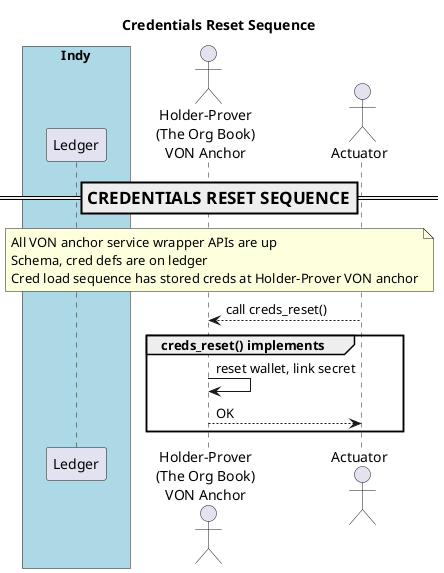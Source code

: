 @startuml
/'
Copyright 2017-2020 Government of Canada - Public Services and Procurement Canada - buyandsell.gc.ca

Licensed under the Apache License, Version 2.0 (the "License");
you may not use this file except in compliance with the License.
You may obtain a copy of the License at

http://www.apache.org/licenses/LICENSE-2.0

Unless required by applicable law or agreed to in writing, software
distributed under the License is distributed on an "AS IS" BASIS,
WITHOUT WARRANTIES OR CONDITIONS OF ANY KIND, either express or implied.
See the License for the specific language governing permissions and
limitations under the License.
'/

skinparam ParticipantPadding 20
skinparam BoxPadding 20

title Credentials Reset Sequence

box "Indy" #LightBlue
    participant "Ledger" as ledger
endbox

actor "Holder-Prover\n(The Org Book)\nVON Anchor" as oban
actor "Actuator" as ator

=== CREDENTIALS RESET SEQUENCE ==
note over ledger, ator
    All VON anchor service wrapper APIs are up
    Schema, cred defs are on ledger
    Cred load sequence has stored creds at Holder-Prover VON anchor
endnote

ator --> oban: call creds_reset()
group creds_reset() implements
    oban -> oban: reset wallet, link secret
    oban --> ator:  OK
end

@enduml
